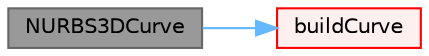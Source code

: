 digraph "NURBS3DCurve"
{
 // LATEX_PDF_SIZE
  bgcolor="transparent";
  edge [fontname=Helvetica,fontsize=10,labelfontname=Helvetica,labelfontsize=10];
  node [fontname=Helvetica,fontsize=10,shape=box,height=0.2,width=0.4];
  rankdir="LR";
  Node1 [id="Node000001",label="NURBS3DCurve",height=0.2,width=0.4,color="gray40", fillcolor="grey60", style="filled", fontcolor="black",tooltip=" "];
  Node1 -> Node2 [id="edge1_Node000001_Node000002",color="steelblue1",style="solid",tooltip=" "];
  Node2 [id="Node000002",label="buildCurve",height=0.2,width=0.4,color="red", fillcolor="#FFF0F0", style="filled",URL="$classFoam_1_1NURBS3DCurve.html#a9ca137315f83a6b4b444bdb6813292b0",tooltip=" "];
}
